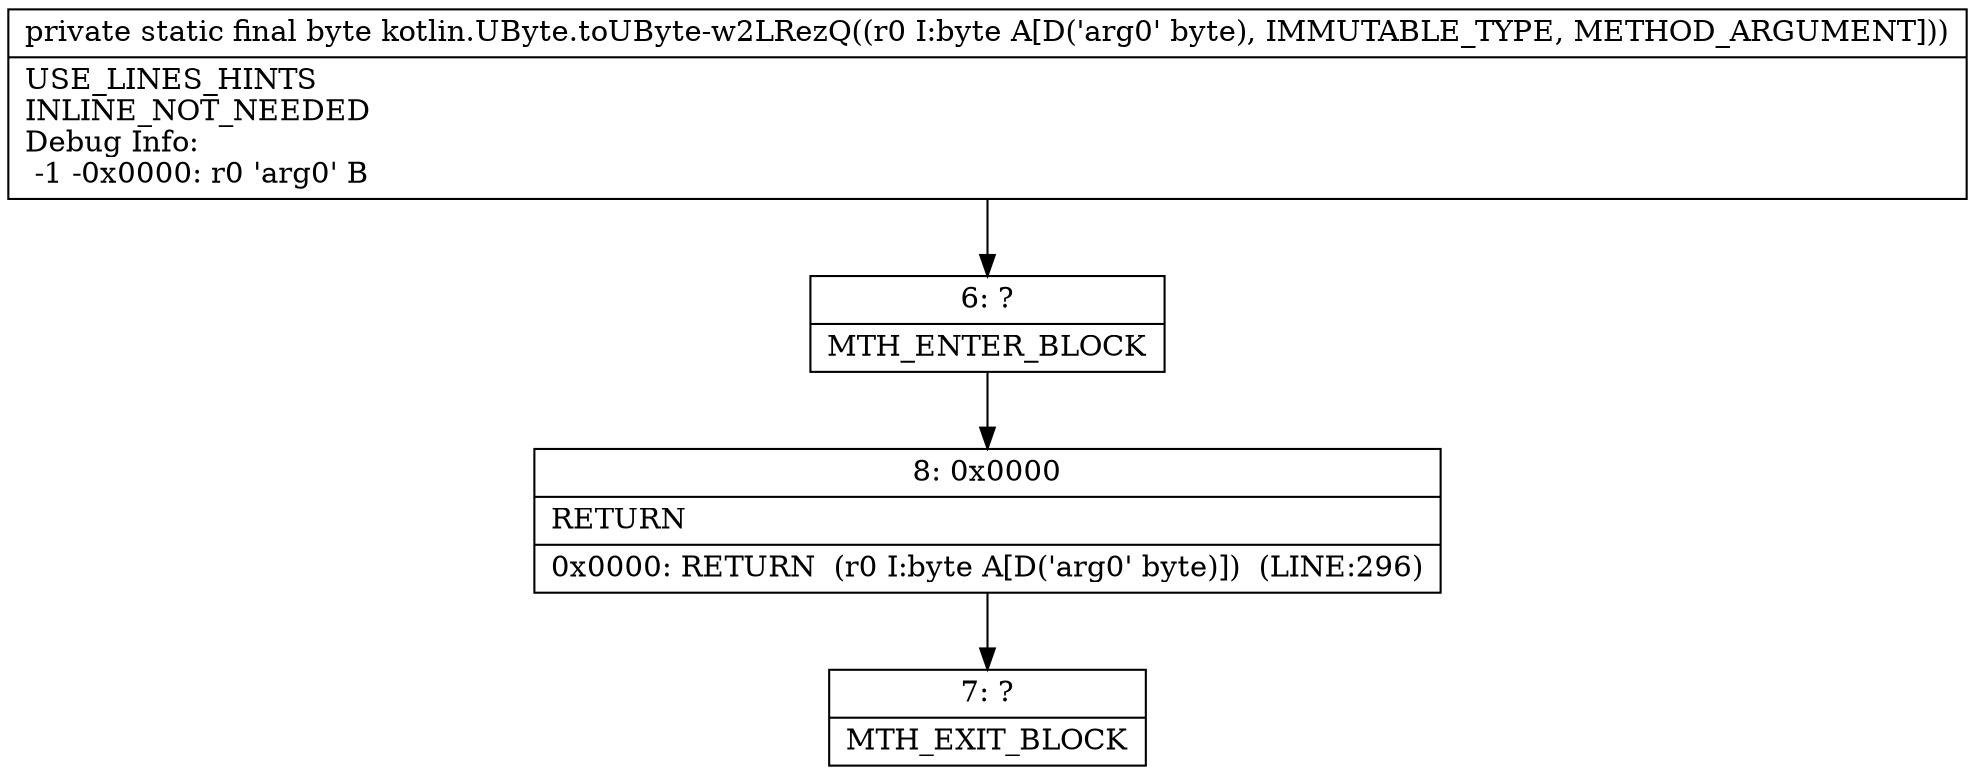 digraph "CFG forkotlin.UByte.toUByte\-w2LRezQ(B)B" {
Node_6 [shape=record,label="{6\:\ ?|MTH_ENTER_BLOCK\l}"];
Node_8 [shape=record,label="{8\:\ 0x0000|RETURN\l|0x0000: RETURN  (r0 I:byte A[D('arg0' byte)])  (LINE:296)\l}"];
Node_7 [shape=record,label="{7\:\ ?|MTH_EXIT_BLOCK\l}"];
MethodNode[shape=record,label="{private static final byte kotlin.UByte.toUByte\-w2LRezQ((r0 I:byte A[D('arg0' byte), IMMUTABLE_TYPE, METHOD_ARGUMENT]))  | USE_LINES_HINTS\lINLINE_NOT_NEEDED\lDebug Info:\l  \-1 \-0x0000: r0 'arg0' B\l}"];
MethodNode -> Node_6;Node_6 -> Node_8;
Node_8 -> Node_7;
}

